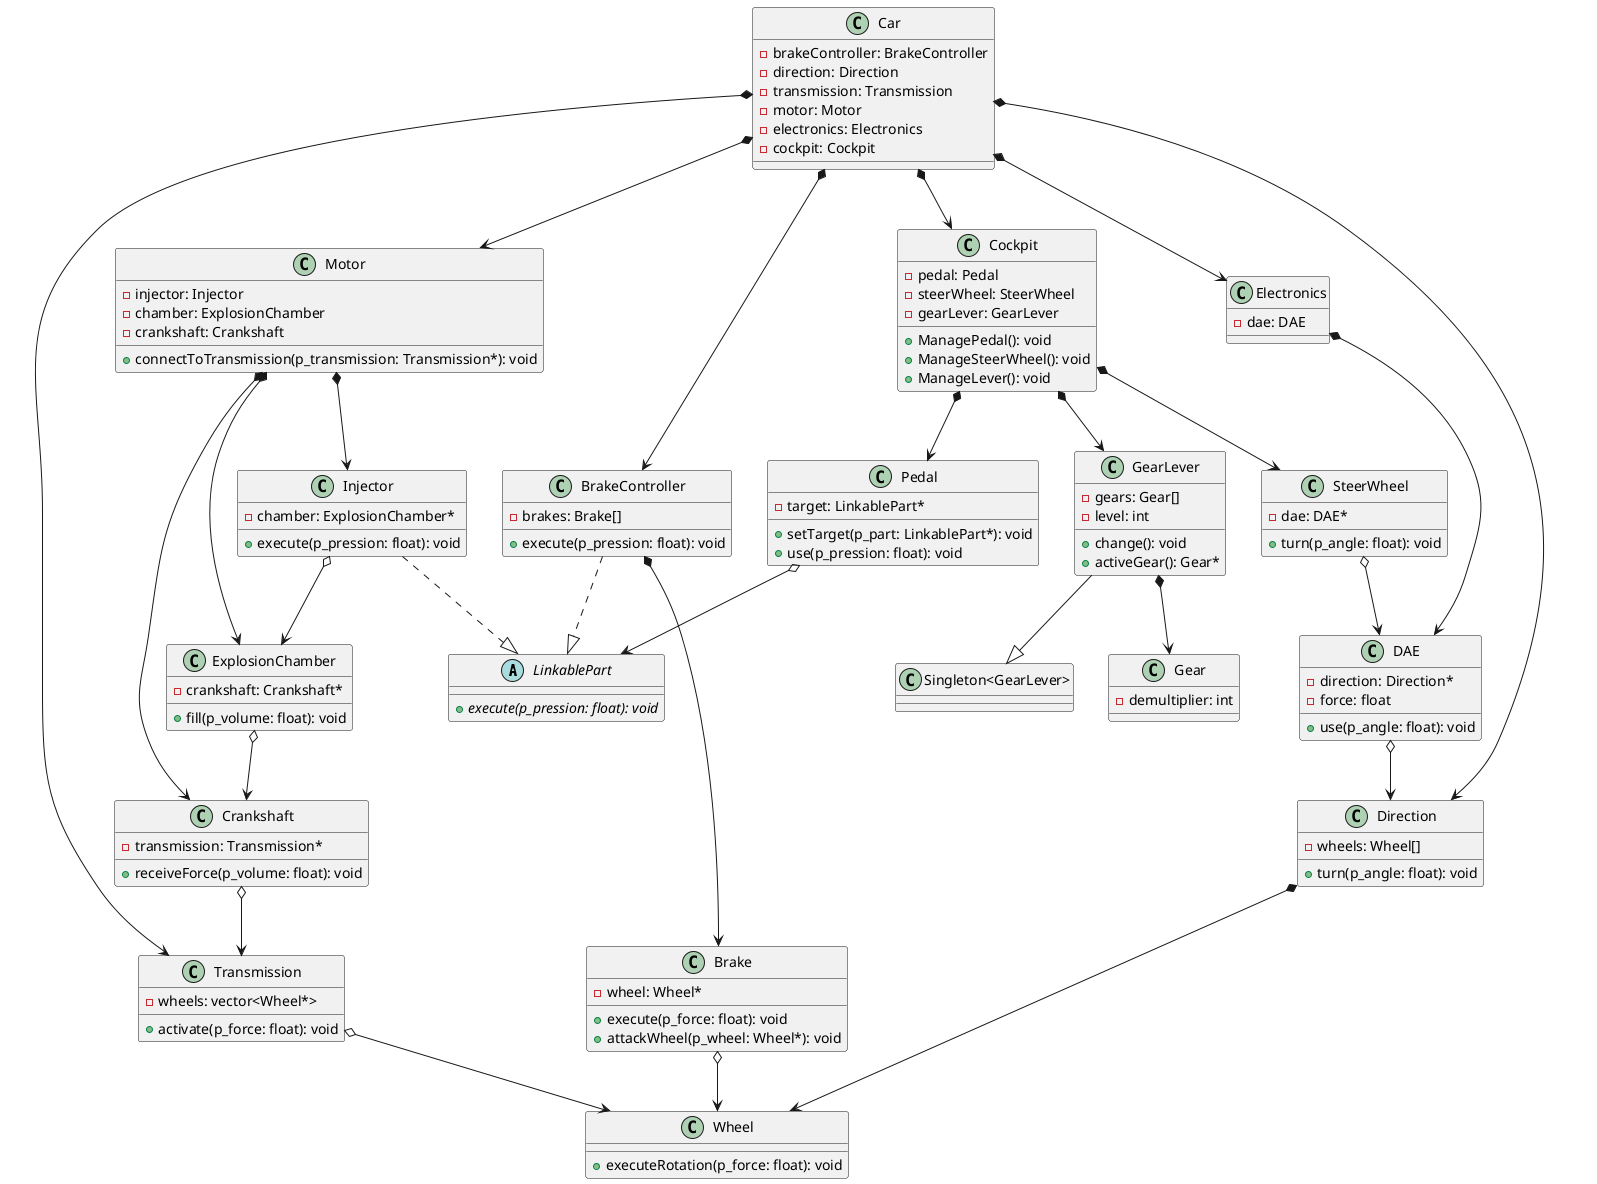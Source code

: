 @startuml test

abstract class LinkablePart {
  + {abstract} execute(p_pression: float): void
}

class Wheel {
  + executeRotation(p_force: float): void
}

class Gear {
  - demultiplier: int
}

class GearLever {
  - gears: Gear[]
  - level: int
  + change(): void
  + activeGear(): Gear*
}

class Transmission {
  - wheels: vector<Wheel*>
  + activate(p_force: float): void
}

class Crankshaft {
  - transmission: Transmission*
  + receiveForce(p_volume: float): void
}

class ExplosionChamber {
  - crankshaft: Crankshaft*
  + fill(p_volume: float): void
}

class Injector {
  - chamber: ExplosionChamber*
  + execute(p_pression: float): void
}

class Motor {
  - injector: Injector
  - chamber: ExplosionChamber
  - crankshaft: Crankshaft
  + connectToTransmission(p_transmission: Transmission*): void
}

class Pedal {
  - target: LinkablePart*
  + setTarget(p_part: LinkablePart*): void
  + use(p_pression: float): void
}

class Direction {
  - wheels: Wheel[]
  + turn(p_angle: float): void
}

class DAE {
  - direction: Direction*
  - force: float
  + use(p_angle: float): void
}

class SteerWheel {
  - dae: DAE*
  + turn(p_angle: float): void
}

class Brake {
  - wheel: Wheel*
  + execute(p_force: float): void
  + attackWheel(p_wheel: Wheel*): void
}

class BrakeController {
  - brakes: Brake[]
  + execute(p_pression: float): void
}

class Cockpit {
  - pedal: Pedal
  - steerWheel: SteerWheel
  - gearLever: GearLever
  + ManagePedal(): void
  + ManageSteerWheel(): void
  + ManageLever(): void
}

class Electronics {
  - dae: DAE
}

class Car {
  - brakeController: BrakeController
  - direction: Direction
  - transmission: Transmission
  - motor: Motor
  - electronics: Electronics
  - cockpit: Cockpit
}

' Classes' relationships
Injector ..|> LinkablePart
BrakeController ..|> LinkablePart
GearLever --|> "Singleton<GearLever>"

' Composition/Association relationships
Car *--> BrakeController
Car *--> Direction
Car *--> Transmission
Car *--> Motor
Car *--> Electronics
Car *--> Cockpit
Motor *--> Injector
Motor *--> ExplosionChamber
Motor *--> Crankshaft
Transmission o--> Wheel
Direction *--> Wheel
Cockpit *--> Pedal
Cockpit *--> SteerWheel
Cockpit *--> GearLever
Electronics *--> DAE
BrakeController *--> Brake
GearLever *--> Gear
DAE o--> Direction
SteerWheel o--> DAE
Brake o--> Wheel
Pedal o--> LinkablePart
Crankshaft o--> Transmission
ExplosionChamber o--> Crankshaft
Injector o--> ExplosionChamber

@enduml